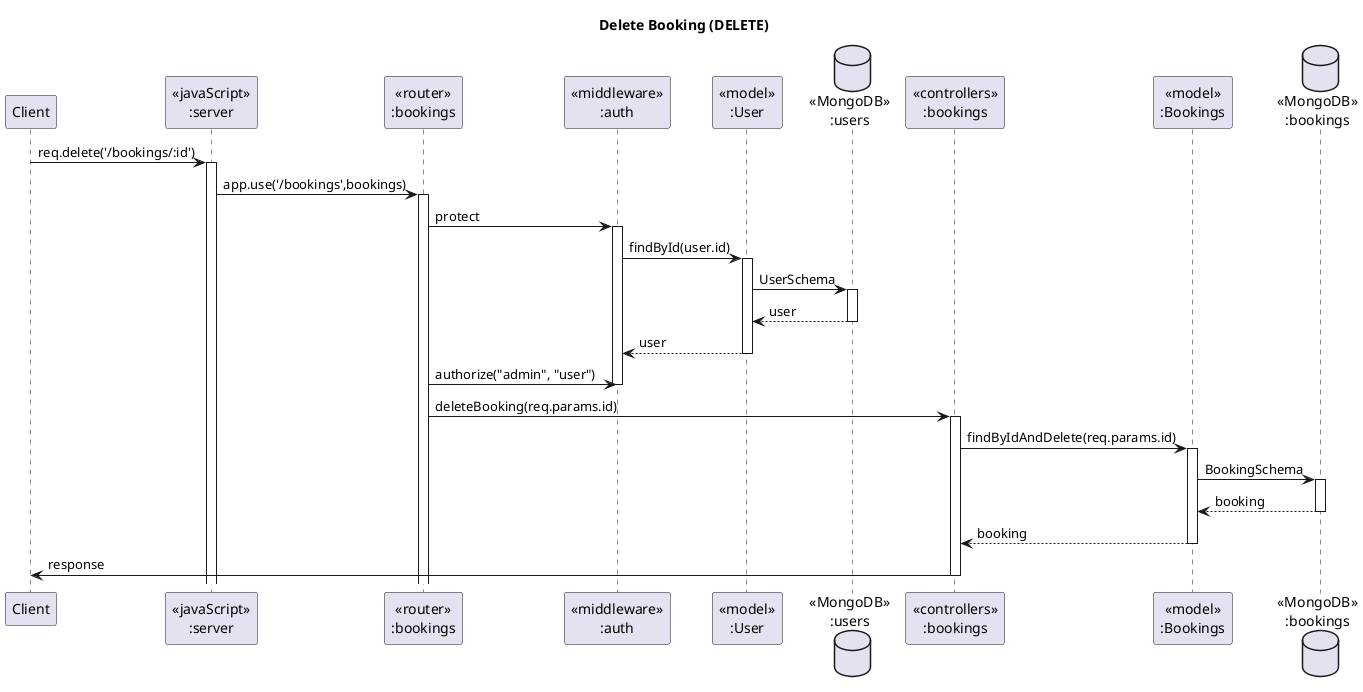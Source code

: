 @startuml Delete Booking

' header Hotel Registration Sequence Diagram
title "Delete Booking (DELETE)"

participant "Client" as client
participant "<<javaScript>>\n:server" as server
participant "<<router>>\n:bookings" as routerBookings
participant "<<middleware>>\n:auth" as middlewareAuth
participant "<<model>>\n:User" as modelUser
database "<<MongoDB>>\n:users" as UserDatabase
participant "<<controllers>>\n:bookings" as controllersBooking
participant "<<model>>\n:Bookings" as modelBooking
database "<<MongoDB>>\n:bookings" as BookingDatabase

client->server ++:req.delete('/bookings/:id')
server->routerBookings ++:app.use('/bookings',bookings)

routerBookings -> middlewareAuth ++: protect
middlewareAuth -> modelUser ++ : findById(user.id)
modelUser -> UserDatabase ++: UserSchema
UserDatabase --> modelUser --: user
modelUser --> middlewareAuth: user
deactivate modelUser
routerBookings -> middlewareAuth: authorize("admin", "user")
deactivate middlewareAuth

routerBookings -> controllersBooking ++:deleteBooking(req.params.id)
controllersBooking->modelBooking ++: findByIdAndDelete(req.params.id)
modelBooking ->BookingDatabase ++: BookingSchema
BookingDatabase --> modelBooking --: booking
controllersBooking <-- modelBooking --: booking
controllersBooking->client --:response

@enduml
